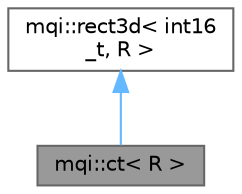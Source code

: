 digraph "mqi::ct&lt; R &gt;"
{
 // LATEX_PDF_SIZE
  bgcolor="transparent";
  edge [fontname=Helvetica,fontsize=10,labelfontname=Helvetica,labelfontsize=10];
  node [fontname=Helvetica,fontsize=10,shape=box,height=0.2,width=0.4];
  Node1 [id="Node000001",label="mqi::ct\< R \>",height=0.2,width=0.4,color="gray40", fillcolor="grey60", style="filled", fontcolor="black",tooltip="Represents a 3D CT image, loading and managing data from DICOM files."];
  Node2 -> Node1 [id="edge1_Node000001_Node000002",dir="back",color="steelblue1",style="solid",tooltip=" "];
  Node2 [id="Node000002",label="mqi::rect3d\< int16\l_t, R \>",height=0.2,width=0.4,color="gray40", fillcolor="white", style="filled",URL="$classmqi_1_1rect3d.html",tooltip=" "];
}
